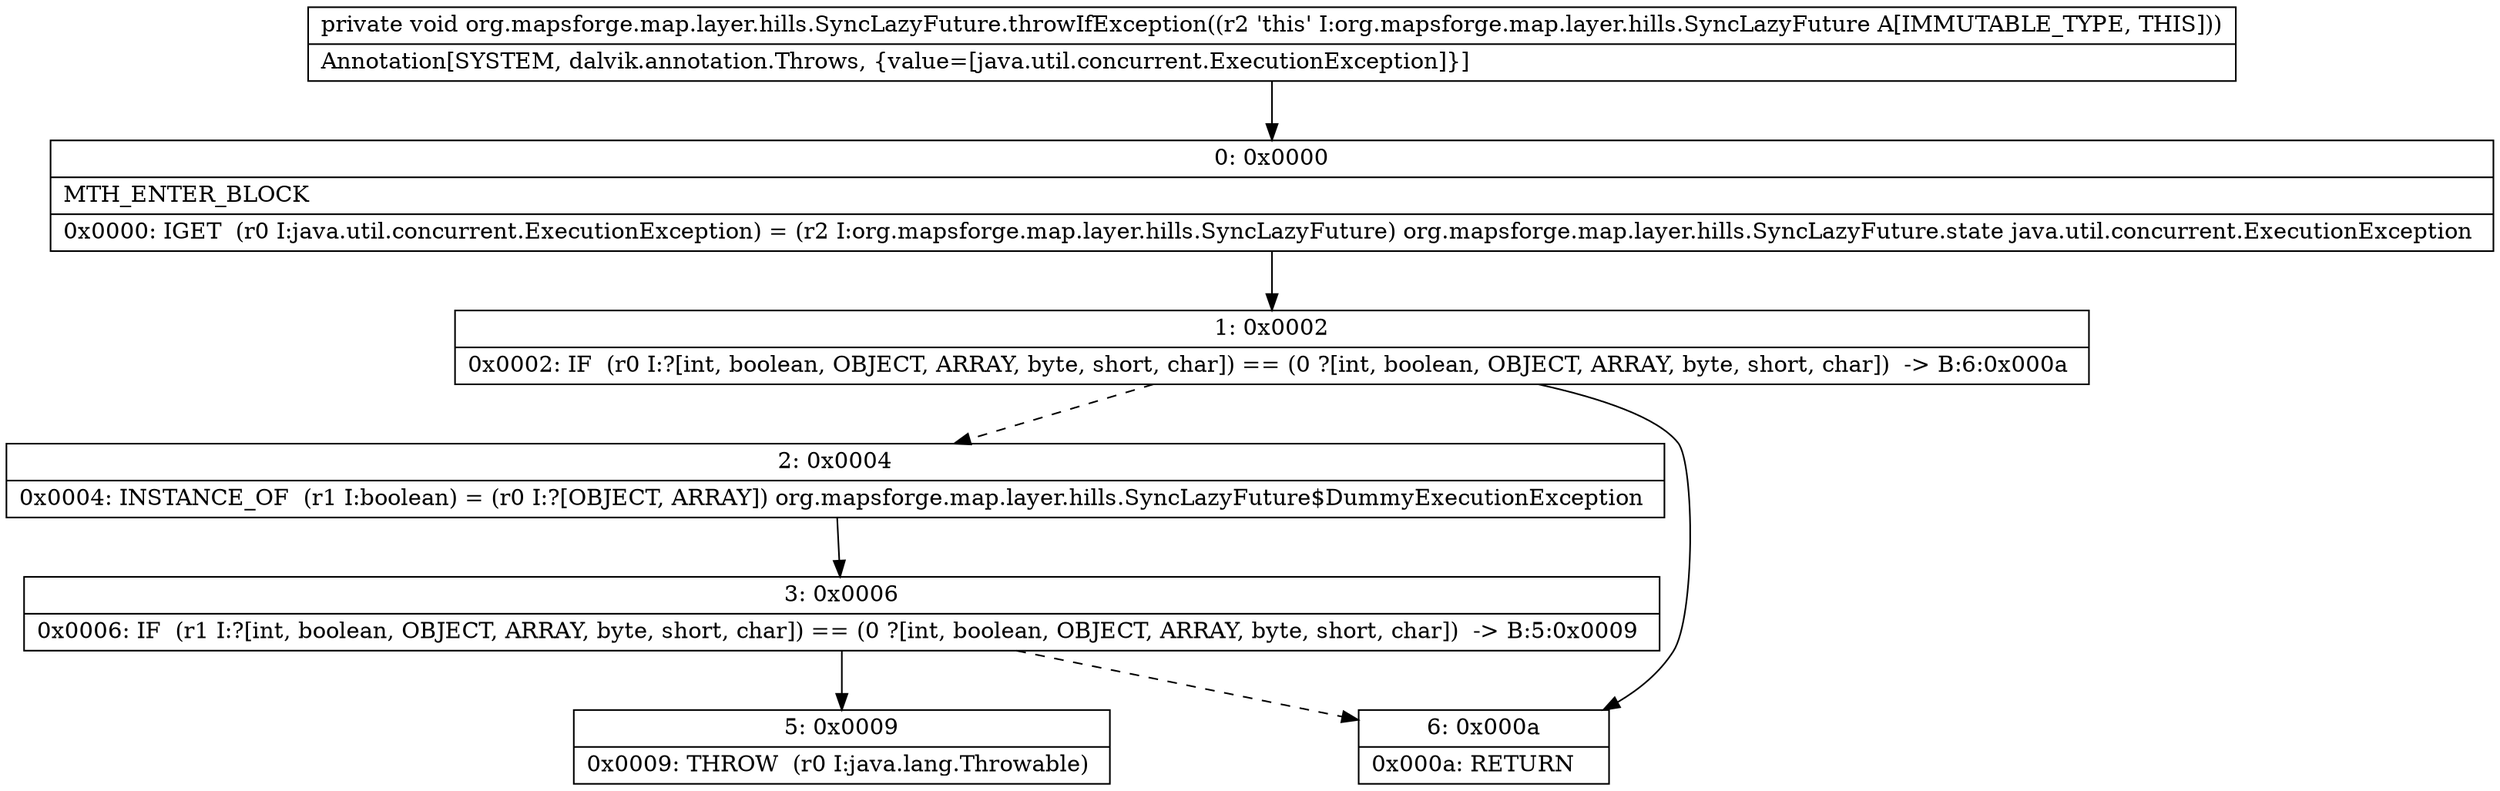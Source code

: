 digraph "CFG fororg.mapsforge.map.layer.hills.SyncLazyFuture.throwIfException()V" {
Node_0 [shape=record,label="{0\:\ 0x0000|MTH_ENTER_BLOCK\l|0x0000: IGET  (r0 I:java.util.concurrent.ExecutionException) = (r2 I:org.mapsforge.map.layer.hills.SyncLazyFuture) org.mapsforge.map.layer.hills.SyncLazyFuture.state java.util.concurrent.ExecutionException \l}"];
Node_1 [shape=record,label="{1\:\ 0x0002|0x0002: IF  (r0 I:?[int, boolean, OBJECT, ARRAY, byte, short, char]) == (0 ?[int, boolean, OBJECT, ARRAY, byte, short, char])  \-\> B:6:0x000a \l}"];
Node_2 [shape=record,label="{2\:\ 0x0004|0x0004: INSTANCE_OF  (r1 I:boolean) = (r0 I:?[OBJECT, ARRAY]) org.mapsforge.map.layer.hills.SyncLazyFuture$DummyExecutionException \l}"];
Node_3 [shape=record,label="{3\:\ 0x0006|0x0006: IF  (r1 I:?[int, boolean, OBJECT, ARRAY, byte, short, char]) == (0 ?[int, boolean, OBJECT, ARRAY, byte, short, char])  \-\> B:5:0x0009 \l}"];
Node_5 [shape=record,label="{5\:\ 0x0009|0x0009: THROW  (r0 I:java.lang.Throwable) \l}"];
Node_6 [shape=record,label="{6\:\ 0x000a|0x000a: RETURN   \l}"];
MethodNode[shape=record,label="{private void org.mapsforge.map.layer.hills.SyncLazyFuture.throwIfException((r2 'this' I:org.mapsforge.map.layer.hills.SyncLazyFuture A[IMMUTABLE_TYPE, THIS]))  | Annotation[SYSTEM, dalvik.annotation.Throws, \{value=[java.util.concurrent.ExecutionException]\}]\l}"];
MethodNode -> Node_0;
Node_0 -> Node_1;
Node_1 -> Node_2[style=dashed];
Node_1 -> Node_6;
Node_2 -> Node_3;
Node_3 -> Node_5;
Node_3 -> Node_6[style=dashed];
}


